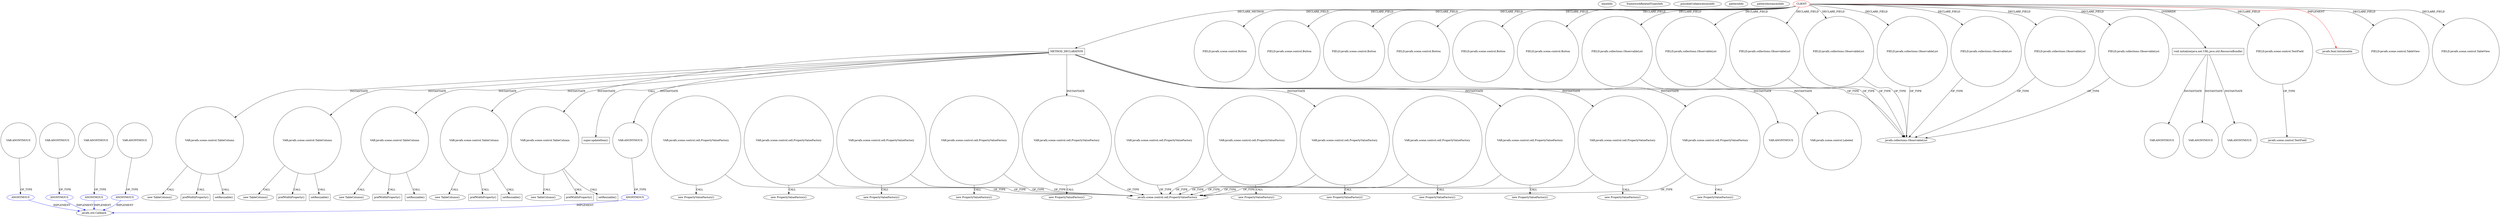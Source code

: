 digraph {
baseInfo[graphId=867,category="pattern",isAnonymous=false,possibleRelation=true]
frameworkRelatedTypesInfo[0="javafx.fxml.Initializable"]
possibleCollaborationsInfo[0="867~INSTANTIATION-~javafx.fxml.Initializable ~javafx.util.Callback ~false~true",1="867~INSTANTIATION-~javafx.fxml.Initializable ~javafx.util.Callback ~false~true",2="867~INSTANTIATION-~javafx.fxml.Initializable ~javafx.util.Callback ~false~true",3="867~INSTANTIATION-~javafx.fxml.Initializable ~javafx.util.Callback ~false~true",4="867~INSTANTIATION-CLIENT_METHOD_DECLARATION-~javafx.fxml.Initializable ~javafx.util.Callback ~false~true"]
patternInfo[frequency=2.0,patternRootClient=0]
patternInstancesInfo[0="bianconejo-CEFX~/bianconejo-CEFX/CEFX-master/src/cefx/CEPrincipalController.java~CEPrincipalController~2114",1="bianconejo-CEFX~/bianconejo-CEFX/CEFX-master/src/cefx/CECommandeController.java~CECommandeController~2084"]
721[label="javafx.util.Callback",vertexType="FRAMEWORK_INTERFACE_TYPE",isFrameworkType=false]
744[label="ANONYMOUS",vertexType="REFERENCE_ANONYMOUS_DECLARATION",isFrameworkType=false,color=blue]
767[label="ANONYMOUS",vertexType="REFERENCE_ANONYMOUS_DECLARATION",isFrameworkType=false,color=blue]
720[label="ANONYMOUS",vertexType="REFERENCE_ANONYMOUS_DECLARATION",isFrameworkType=false,color=blue]
790[label="ANONYMOUS",vertexType="REFERENCE_ANONYMOUS_DECLARATION",isFrameworkType=false,color=blue]
1018[label="ANONYMOUS",vertexType="REFERENCE_ANONYMOUS_DECLARATION",isFrameworkType=false,color=blue]
789[label="VAR:ANONYMOUS",vertexType="VARIABLE_EXPRESION",isFrameworkType=false,shape=circle]
719[label="VAR:ANONYMOUS",vertexType="VARIABLE_EXPRESION",isFrameworkType=false,shape=circle]
766[label="VAR:ANONYMOUS",vertexType="VARIABLE_EXPRESION",isFrameworkType=false,shape=circle]
1017[label="VAR:ANONYMOUS",vertexType="VARIABLE_EXPRESION",isFrameworkType=false,shape=circle]
743[label="VAR:ANONYMOUS",vertexType="VARIABLE_EXPRESION",isFrameworkType=false,shape=circle]
981[label="METHOD_DECLARATION",vertexType="CLIENT_METHOD_DECLARATION",isFrameworkType=false,shape=box]
0[label="CLIENT",vertexType="ROOT_CLIENT_CLASS_DECLARATION",isFrameworkType=false,color=red]
8[label="FIELD:javafx.scene.control.Button",vertexType="FIELD_DECLARATION",isFrameworkType=false,shape=circle]
12[label="FIELD:javafx.scene.control.Button",vertexType="FIELD_DECLARATION",isFrameworkType=false,shape=circle]
10[label="FIELD:javafx.scene.control.Button",vertexType="FIELD_DECLARATION",isFrameworkType=false,shape=circle]
18[label="FIELD:javafx.scene.control.Button",vertexType="FIELD_DECLARATION",isFrameworkType=false,shape=circle]
14[label="FIELD:javafx.scene.control.Button",vertexType="FIELD_DECLARATION",isFrameworkType=false,shape=circle]
6[label="FIELD:javafx.scene.control.Button",vertexType="FIELD_DECLARATION",isFrameworkType=false,shape=circle]
2[label="FIELD:javafx.collections.ObservableList",vertexType="FIELD_DECLARATION",isFrameworkType=false,shape=circle]
3[label="javafx.collections.ObservableList",vertexType="FRAMEWORK_INTERFACE_TYPE",isFrameworkType=false]
44[label="FIELD:javafx.collections.ObservableList",vertexType="FIELD_DECLARATION",isFrameworkType=false,shape=circle]
40[label="FIELD:javafx.collections.ObservableList",vertexType="FIELD_DECLARATION",isFrameworkType=false,shape=circle]
74[label="FIELD:javafx.collections.ObservableList",vertexType="FIELD_DECLARATION",isFrameworkType=false,shape=circle]
60[label="FIELD:javafx.collections.ObservableList",vertexType="FIELD_DECLARATION",isFrameworkType=false,shape=circle]
46[label="FIELD:javafx.collections.ObservableList",vertexType="FIELD_DECLARATION",isFrameworkType=false,shape=circle]
62[label="FIELD:javafx.collections.ObservableList",vertexType="FIELD_DECLARATION",isFrameworkType=false,shape=circle]
102[label="FIELD:javafx.collections.ObservableList",vertexType="FIELD_DECLARATION",isFrameworkType=false,shape=circle]
104[label="void initialize(java.net.URL,java.util.ResourceBundle)",vertexType="OVERRIDING_METHOD_DECLARATION",isFrameworkType=false,shape=box]
94[label="FIELD:javafx.scene.control.TextField",vertexType="FIELD_DECLARATION",isFrameworkType=false,shape=circle]
1004[label="VAR:javafx.scene.control.cell.PropertyValueFactory",vertexType="VARIABLE_EXPRESION",isFrameworkType=false,shape=circle]
1003[label="new PropertyValueFactory()",vertexType="CONSTRUCTOR_CALL",isFrameworkType=false]
988[label="VAR:javafx.scene.control.cell.PropertyValueFactory",vertexType="VARIABLE_EXPRESION",isFrameworkType=false,shape=circle]
987[label="new PropertyValueFactory()",vertexType="CONSTRUCTOR_CALL",isFrameworkType=false]
1036[label="VAR:javafx.scene.control.cell.PropertyValueFactory",vertexType="VARIABLE_EXPRESION",isFrameworkType=false,shape=circle]
1035[label="new PropertyValueFactory()",vertexType="CONSTRUCTOR_CALL",isFrameworkType=false]
1012[label="VAR:javafx.scene.control.cell.PropertyValueFactory",vertexType="VARIABLE_EXPRESION",isFrameworkType=false,shape=circle]
1011[label="new PropertyValueFactory()",vertexType="CONSTRUCTOR_CALL",isFrameworkType=false]
996[label="VAR:javafx.scene.control.cell.PropertyValueFactory",vertexType="VARIABLE_EXPRESION",isFrameworkType=false,shape=circle]
995[label="new PropertyValueFactory()",vertexType="CONSTRUCTOR_CALL",isFrameworkType=false]
396[label="VAR:ANONYMOUS",vertexType="VARIABLE_EXPRESION",isFrameworkType=false,shape=circle]
1021[label="VAR:ANONYMOUS",vertexType="VARIABLE_EXPRESION",isFrameworkType=false,shape=circle]
329[label="VAR:ANONYMOUS",vertexType="VARIABLE_EXPRESION",isFrameworkType=false,shape=circle]
370[label="VAR:ANONYMOUS",vertexType="VARIABLE_EXPRESION",isFrameworkType=false,shape=circle]
1[label="javafx.fxml.Initializable",vertexType="FRAMEWORK_INTERFACE_TYPE",isFrameworkType=false]
85[label="javafx.scene.control.TextField",vertexType="FRAMEWORK_CLASS_TYPE",isFrameworkType=false]
1025[label="VAR:javafx.scene.control.Labeled",vertexType="VARIABLE_EXPRESION",isFrameworkType=false,shape=circle]
80[label="FIELD:javafx.scene.control.TableView",vertexType="FIELD_DECLARATION",isFrameworkType=false,shape=circle]
78[label="FIELD:javafx.scene.control.TableView",vertexType="FIELD_DECLARATION",isFrameworkType=false,shape=circle]
983[label="VAR:javafx.scene.control.TableColumn",vertexType="VARIABLE_EXPRESION",isFrameworkType=false,shape=circle]
982[label="new TableColumn()",vertexType="CONSTRUCTOR_CALL",isFrameworkType=false]
1053[label="prefWidthProperty()",vertexType="INSIDE_CALL",isFrameworkType=false,shape=box]
1007[label="VAR:javafx.scene.control.TableColumn",vertexType="VARIABLE_EXPRESION",isFrameworkType=false,shape=circle]
1006[label="new TableColumn()",vertexType="CONSTRUCTOR_CALL",isFrameworkType=false]
1089[label="prefWidthProperty()",vertexType="INSIDE_CALL",isFrameworkType=false,shape=box]
1031[label="VAR:javafx.scene.control.TableColumn",vertexType="VARIABLE_EXPRESION",isFrameworkType=false,shape=circle]
1030[label="new TableColumn()",vertexType="CONSTRUCTOR_CALL",isFrameworkType=false]
1101[label="prefWidthProperty()",vertexType="INSIDE_CALL",isFrameworkType=false,shape=box]
991[label="VAR:javafx.scene.control.TableColumn",vertexType="VARIABLE_EXPRESION",isFrameworkType=false,shape=circle]
990[label="new TableColumn()",vertexType="CONSTRUCTOR_CALL",isFrameworkType=false]
1065[label="prefWidthProperty()",vertexType="INSIDE_CALL",isFrameworkType=false,shape=box]
999[label="VAR:javafx.scene.control.TableColumn",vertexType="VARIABLE_EXPRESION",isFrameworkType=false,shape=circle]
998[label="new TableColumn()",vertexType="CONSTRUCTOR_CALL",isFrameworkType=false]
1077[label="prefWidthProperty()",vertexType="INSIDE_CALL",isFrameworkType=false,shape=box]
1024[label="super.updateItem()",vertexType="SUPER_CALL",isFrameworkType=false,shape=box]
1060[label="setResizable()",vertexType="INSIDE_CALL",isFrameworkType=false,shape=box]
1084[label="setResizable()",vertexType="INSIDE_CALL",isFrameworkType=false,shape=box]
1072[label="setResizable()",vertexType="INSIDE_CALL",isFrameworkType=false,shape=box]
1096[label="setResizable()",vertexType="INSIDE_CALL",isFrameworkType=false,shape=box]
1108[label="setResizable()",vertexType="INSIDE_CALL",isFrameworkType=false,shape=box]
707[label="javafx.scene.control.cell.PropertyValueFactory",vertexType="FRAMEWORK_CLASS_TYPE",isFrameworkType=false]
761[label="VAR:javafx.scene.control.cell.PropertyValueFactory",vertexType="VARIABLE_EXPRESION",isFrameworkType=false,shape=circle]
760[label="new PropertyValueFactory()",vertexType="CONSTRUCTOR_CALL",isFrameworkType=false]
784[label="VAR:javafx.scene.control.cell.PropertyValueFactory",vertexType="VARIABLE_EXPRESION",isFrameworkType=false,shape=circle]
783[label="new PropertyValueFactory()",vertexType="CONSTRUCTOR_CALL",isFrameworkType=false]
738[label="VAR:javafx.scene.control.cell.PropertyValueFactory",vertexType="VARIABLE_EXPRESION",isFrameworkType=false,shape=circle]
737[label="new PropertyValueFactory()",vertexType="CONSTRUCTOR_CALL",isFrameworkType=false]
714[label="VAR:javafx.scene.control.cell.PropertyValueFactory",vertexType="VARIABLE_EXPRESION",isFrameworkType=false,shape=circle]
713[label="new PropertyValueFactory()",vertexType="CONSTRUCTOR_CALL",isFrameworkType=false]
836[label="VAR:javafx.scene.control.cell.PropertyValueFactory",vertexType="VARIABLE_EXPRESION",isFrameworkType=false,shape=circle]
835[label="new PropertyValueFactory()",vertexType="CONSTRUCTOR_CALL",isFrameworkType=false]
706[label="VAR:javafx.scene.control.cell.PropertyValueFactory",vertexType="VARIABLE_EXPRESION",isFrameworkType=false,shape=circle]
705[label="new PropertyValueFactory()",vertexType="CONSTRUCTOR_CALL",isFrameworkType=false]
823[label="VAR:javafx.scene.control.cell.PropertyValueFactory",vertexType="VARIABLE_EXPRESION",isFrameworkType=false,shape=circle]
744->721[label="IMPLEMENT",color=blue]
0->78[label="DECLARE_FIELD"]
46->3[label="OF_TYPE"]
104->396[label="INSTANTIATE"]
983->982[label="CALL"]
999->1084[label="CALL"]
62->3[label="OF_TYPE"]
983->1060[label="CALL"]
719->720[label="OF_TYPE"]
981->988[label="INSTANTIATE"]
981->1021[label="INSTANTIATE"]
1007->1089[label="CALL"]
714->713[label="CALL"]
0->1[label="IMPLEMENT",color=red]
981->983[label="INSTANTIATE"]
0->14[label="DECLARE_FIELD"]
991->1065[label="CALL"]
823->707[label="OF_TYPE"]
790->721[label="IMPLEMENT",color=blue]
789->790[label="OF_TYPE"]
991->990[label="CALL"]
981->1012[label="INSTANTIATE"]
981->991[label="INSTANTIATE"]
0->10[label="DECLARE_FIELD"]
1012->1011[label="CALL"]
981->1024[label="CALL"]
1004->707[label="OF_TYPE"]
738->707[label="OF_TYPE"]
0->60[label="DECLARE_FIELD"]
1012->707[label="OF_TYPE"]
981->996[label="INSTANTIATE"]
720->721[label="IMPLEMENT",color=blue]
761->707[label="OF_TYPE"]
1007->1096[label="CALL"]
988->987[label="CALL"]
1017->1018[label="OF_TYPE"]
94->85[label="OF_TYPE"]
991->1072[label="CALL"]
738->737[label="CALL"]
988->707[label="OF_TYPE"]
2->3[label="OF_TYPE"]
836->835[label="CALL"]
1018->721[label="IMPLEMENT",color=blue]
0->981[label="DECLARE_METHOD"]
0->6[label="DECLARE_FIELD"]
767->721[label="IMPLEMENT",color=blue]
706->705[label="CALL"]
0->104[label="OVERRIDE"]
981->999[label="INSTANTIATE"]
999->1077[label="CALL"]
706->707[label="OF_TYPE"]
0->8[label="DECLARE_FIELD"]
743->744[label="OF_TYPE"]
74->3[label="OF_TYPE"]
104->329[label="INSTANTIATE"]
0->74[label="DECLARE_FIELD"]
102->3[label="OF_TYPE"]
996->707[label="OF_TYPE"]
1031->1108[label="CALL"]
0->2[label="DECLARE_FIELD"]
836->707[label="OF_TYPE"]
0->94[label="DECLARE_FIELD"]
44->3[label="OF_TYPE"]
1031->1030[label="CALL"]
0->44[label="DECLARE_FIELD"]
784->783[label="CALL"]
1031->1101[label="CALL"]
0->12[label="DECLARE_FIELD"]
981->1017[label="INSTANTIATE"]
981->1031[label="INSTANTIATE"]
0->18[label="DECLARE_FIELD"]
0->62[label="DECLARE_FIELD"]
1004->1003[label="CALL"]
981->1036[label="INSTANTIATE"]
999->998[label="CALL"]
981->1007[label="INSTANTIATE"]
996->995[label="CALL"]
983->1053[label="CALL"]
981->1004[label="INSTANTIATE"]
1036->1035[label="CALL"]
761->760[label="CALL"]
0->102[label="DECLARE_FIELD"]
0->46[label="DECLARE_FIELD"]
1036->707[label="OF_TYPE"]
60->3[label="OF_TYPE"]
40->3[label="OF_TYPE"]
0->80[label="DECLARE_FIELD"]
1007->1006[label="CALL"]
0->40[label="DECLARE_FIELD"]
784->707[label="OF_TYPE"]
104->370[label="INSTANTIATE"]
766->767[label="OF_TYPE"]
714->707[label="OF_TYPE"]
981->1025[label="INSTANTIATE"]
}
